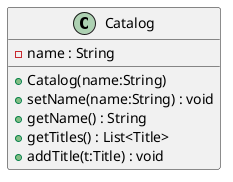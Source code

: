 @startuml
class Catalog {
    - name : String
    + Catalog(name:String)
    + setName(name:String) : void
    + getName() : String
    + getTitles() : List<Title>
    + addTitle(t:Title) : void
}
@enduml
